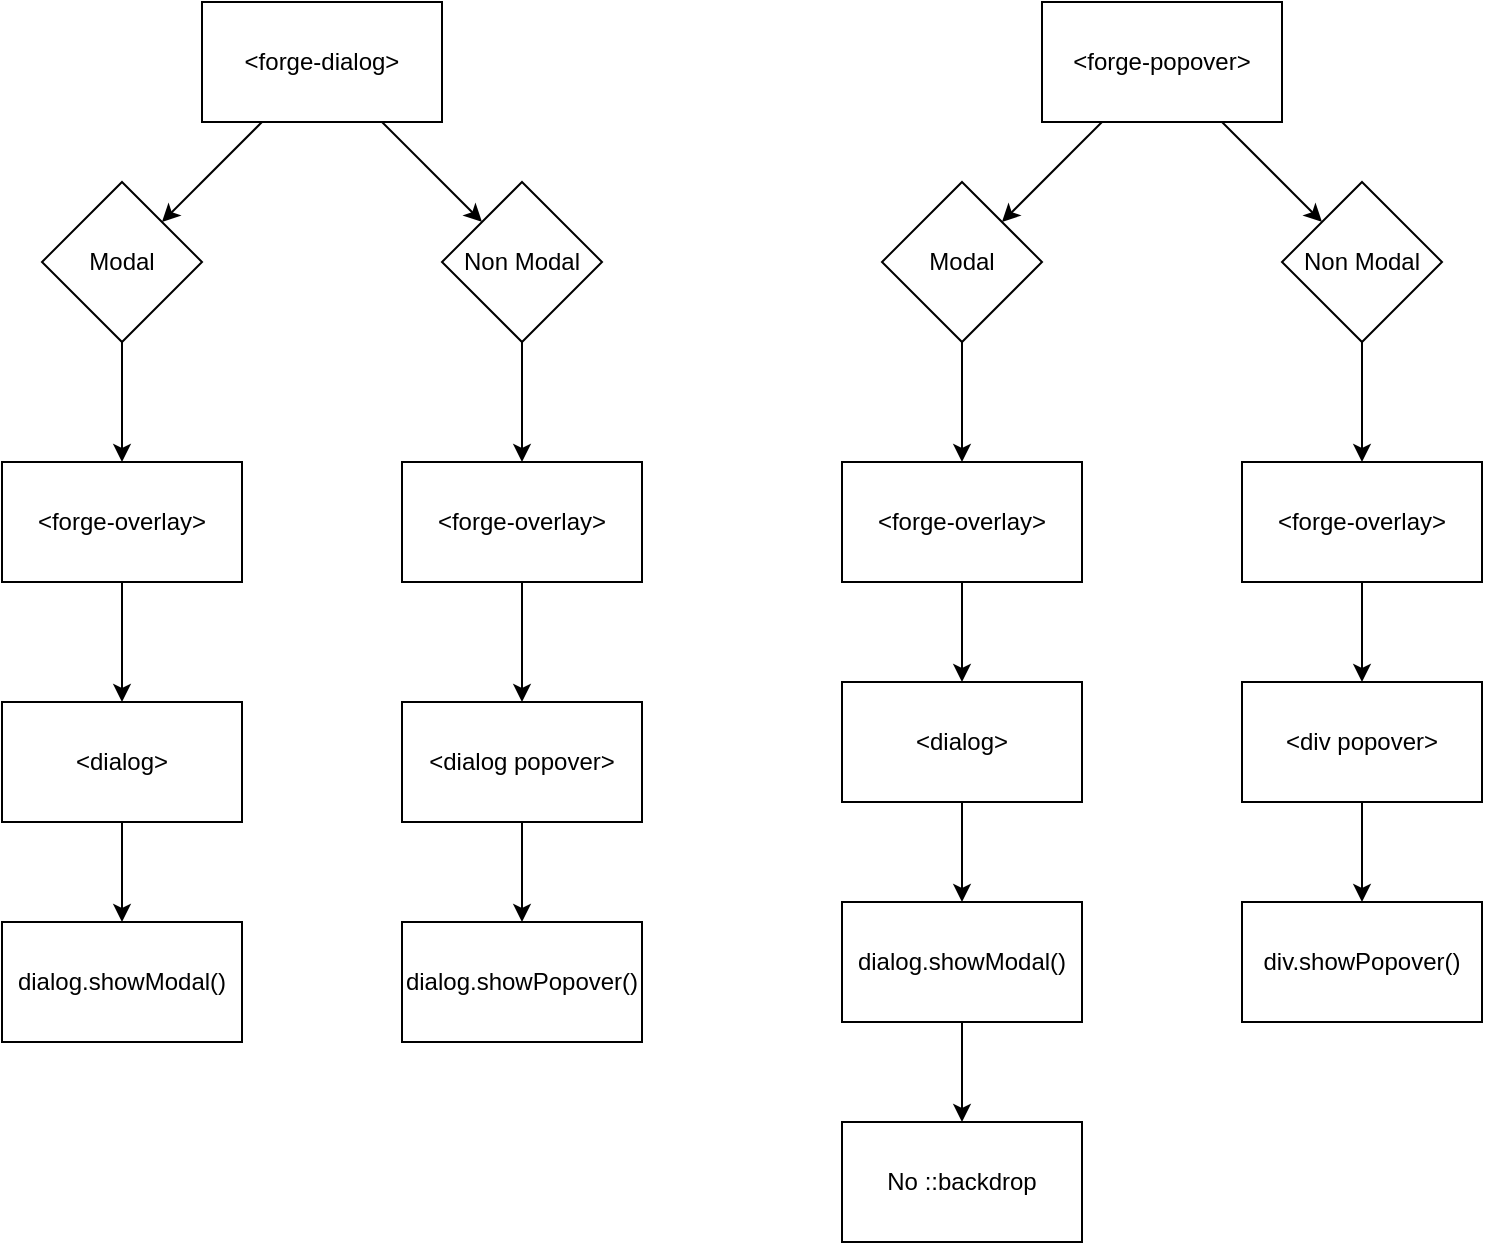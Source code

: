 <mxfile>
    <diagram id="2jjdRS6jbBFcD5P7El2q" name="Page-1">
        <mxGraphModel dx="978" dy="703" grid="1" gridSize="10" guides="1" tooltips="1" connect="1" arrows="1" fold="1" page="1" pageScale="1" pageWidth="850" pageHeight="1100" math="0" shadow="0">
            <root>
                <mxCell id="0"/>
                <mxCell id="1" parent="0"/>
                <mxCell id="34" value="" style="edgeStyle=none;html=1;exitX=0.25;exitY=1;exitDx=0;exitDy=0;" parent="1" source="32" target="33" edge="1">
                    <mxGeometry relative="1" as="geometry"/>
                </mxCell>
                <mxCell id="37" value="" style="edgeStyle=none;html=1;exitX=0.75;exitY=1;exitDx=0;exitDy=0;" parent="1" source="32" target="36" edge="1">
                    <mxGeometry relative="1" as="geometry"/>
                </mxCell>
                <mxCell id="32" value="&amp;lt;forge-popover&amp;gt;" style="rounded=0;whiteSpace=wrap;html=1;" parent="1" vertex="1">
                    <mxGeometry x="580" y="20" width="120" height="60" as="geometry"/>
                </mxCell>
                <mxCell id="47" style="edgeStyle=none;html=1;exitX=0.5;exitY=1;exitDx=0;exitDy=0;entryX=0.5;entryY=0;entryDx=0;entryDy=0;" parent="1" source="33" target="45" edge="1">
                    <mxGeometry relative="1" as="geometry"/>
                </mxCell>
                <mxCell id="33" value="Modal" style="rhombus;whiteSpace=wrap;html=1;rounded=0;" parent="1" vertex="1">
                    <mxGeometry x="500" y="110" width="80" height="80" as="geometry"/>
                </mxCell>
                <mxCell id="66" style="edgeStyle=none;html=1;exitX=0.5;exitY=1;exitDx=0;exitDy=0;entryX=0.5;entryY=0;entryDx=0;entryDy=0;" parent="1" source="36" target="65" edge="1">
                    <mxGeometry relative="1" as="geometry"/>
                </mxCell>
                <mxCell id="36" value="Non Modal" style="rhombus;whiteSpace=wrap;html=1;rounded=0;" parent="1" vertex="1">
                    <mxGeometry x="700" y="110" width="80" height="80" as="geometry"/>
                </mxCell>
                <mxCell id="44" value="" style="edgeStyle=none;html=1;" parent="1" source="38" target="43" edge="1">
                    <mxGeometry relative="1" as="geometry"/>
                </mxCell>
                <mxCell id="38" value="&amp;lt;dialog&amp;gt;" style="whiteSpace=wrap;html=1;rounded=0;" parent="1" vertex="1">
                    <mxGeometry x="480" y="360" width="120" height="60" as="geometry"/>
                </mxCell>
                <mxCell id="73" value="" style="edgeStyle=none;html=1;" parent="1" source="41" target="72" edge="1">
                    <mxGeometry relative="1" as="geometry"/>
                </mxCell>
                <mxCell id="41" value="&amp;lt;div popover&amp;gt;" style="whiteSpace=wrap;html=1;rounded=0;" parent="1" vertex="1">
                    <mxGeometry x="680" y="360" width="120" height="60" as="geometry"/>
                </mxCell>
                <mxCell id="71" value="" style="edgeStyle=none;html=1;" parent="1" source="43" target="70" edge="1">
                    <mxGeometry relative="1" as="geometry"/>
                </mxCell>
                <mxCell id="43" value="dialog.showModal()" style="whiteSpace=wrap;html=1;rounded=0;" parent="1" vertex="1">
                    <mxGeometry x="480" y="470" width="120" height="60" as="geometry"/>
                </mxCell>
                <mxCell id="48" style="edgeStyle=none;html=1;exitX=0.5;exitY=1;exitDx=0;exitDy=0;entryX=0.5;entryY=0;entryDx=0;entryDy=0;" parent="1" source="45" target="38" edge="1">
                    <mxGeometry relative="1" as="geometry"/>
                </mxCell>
                <mxCell id="45" value="&amp;lt;forge-overlay&amp;gt;" style="whiteSpace=wrap;html=1;rounded=0;" parent="1" vertex="1">
                    <mxGeometry x="480" y="250" width="120" height="60" as="geometry"/>
                </mxCell>
                <mxCell id="49" value="&amp;lt;forge-dialog&amp;gt;" style="rounded=0;whiteSpace=wrap;html=1;" parent="1" vertex="1">
                    <mxGeometry x="160" y="20" width="120" height="60" as="geometry"/>
                </mxCell>
                <mxCell id="50" value="" style="edgeStyle=none;html=1;exitX=0.25;exitY=1;exitDx=0;exitDy=0;" parent="1" source="49" target="52" edge="1">
                    <mxGeometry relative="1" as="geometry">
                        <mxPoint x="190" y="110" as="sourcePoint"/>
                    </mxGeometry>
                </mxCell>
                <mxCell id="51" value="" style="edgeStyle=none;html=1;exitX=0.75;exitY=1;exitDx=0;exitDy=0;" parent="1" source="49" target="53" edge="1">
                    <mxGeometry relative="1" as="geometry">
                        <mxPoint x="250" y="110" as="sourcePoint"/>
                    </mxGeometry>
                </mxCell>
                <mxCell id="56" style="edgeStyle=none;html=1;exitX=0.5;exitY=1;exitDx=0;exitDy=0;entryX=0.5;entryY=0;entryDx=0;entryDy=0;" parent="1" source="52" target="54" edge="1">
                    <mxGeometry relative="1" as="geometry"/>
                </mxCell>
                <mxCell id="52" value="Modal" style="rhombus;whiteSpace=wrap;html=1;rounded=0;" parent="1" vertex="1">
                    <mxGeometry x="80" y="110" width="80" height="80" as="geometry"/>
                </mxCell>
                <mxCell id="57" style="edgeStyle=none;html=1;exitX=0.5;exitY=1;exitDx=0;exitDy=0;entryX=0.5;entryY=0;entryDx=0;entryDy=0;" parent="1" source="53" target="55" edge="1">
                    <mxGeometry relative="1" as="geometry"/>
                </mxCell>
                <mxCell id="53" value="Non Modal" style="rhombus;whiteSpace=wrap;html=1;rounded=0;" parent="1" vertex="1">
                    <mxGeometry x="280" y="110" width="80" height="80" as="geometry"/>
                </mxCell>
                <mxCell id="61" style="edgeStyle=none;html=1;exitX=0.5;exitY=1;exitDx=0;exitDy=0;entryX=0.5;entryY=0;entryDx=0;entryDy=0;" parent="1" source="54" target="59" edge="1">
                    <mxGeometry relative="1" as="geometry"/>
                </mxCell>
                <mxCell id="54" value="&amp;lt;forge-overlay&amp;gt;" style="whiteSpace=wrap;html=1;rounded=0;" parent="1" vertex="1">
                    <mxGeometry x="60" y="250" width="120" height="60" as="geometry"/>
                </mxCell>
                <mxCell id="64" style="edgeStyle=none;html=1;exitX=0.5;exitY=1;exitDx=0;exitDy=0;entryX=0.5;entryY=0;entryDx=0;entryDy=0;" parent="1" source="55" target="62" edge="1">
                    <mxGeometry relative="1" as="geometry"/>
                </mxCell>
                <mxCell id="55" value="&amp;lt;forge-overlay&amp;gt;" style="whiteSpace=wrap;html=1;rounded=0;" parent="1" vertex="1">
                    <mxGeometry x="260" y="250" width="120" height="60" as="geometry"/>
                </mxCell>
                <mxCell id="58" value="" style="edgeStyle=none;html=1;" parent="1" source="59" target="60" edge="1">
                    <mxGeometry relative="1" as="geometry"/>
                </mxCell>
                <mxCell id="59" value="&amp;lt;dialog&amp;gt;" style="whiteSpace=wrap;html=1;rounded=0;" parent="1" vertex="1">
                    <mxGeometry x="60" y="370" width="120" height="60" as="geometry"/>
                </mxCell>
                <mxCell id="60" value="dialog.showModal()" style="whiteSpace=wrap;html=1;rounded=0;" parent="1" vertex="1">
                    <mxGeometry x="60" y="480" width="120" height="60" as="geometry"/>
                </mxCell>
                <mxCell id="69" value="" style="edgeStyle=none;html=1;" parent="1" source="62" target="68" edge="1">
                    <mxGeometry relative="1" as="geometry"/>
                </mxCell>
                <mxCell id="62" value="&amp;lt;dialog popover&amp;gt;" style="whiteSpace=wrap;html=1;rounded=0;" parent="1" vertex="1">
                    <mxGeometry x="260" y="370" width="120" height="60" as="geometry"/>
                </mxCell>
                <mxCell id="67" style="edgeStyle=none;html=1;exitX=0.5;exitY=1;exitDx=0;exitDy=0;entryX=0.5;entryY=0;entryDx=0;entryDy=0;" parent="1" source="65" target="41" edge="1">
                    <mxGeometry relative="1" as="geometry"/>
                </mxCell>
                <mxCell id="65" value="&amp;lt;forge-overlay&amp;gt;" style="whiteSpace=wrap;html=1;rounded=0;" parent="1" vertex="1">
                    <mxGeometry x="680" y="250" width="120" height="60" as="geometry"/>
                </mxCell>
                <mxCell id="68" value="dialog.showPopover()" style="whiteSpace=wrap;html=1;rounded=0;" parent="1" vertex="1">
                    <mxGeometry x="260" y="480" width="120" height="60" as="geometry"/>
                </mxCell>
                <mxCell id="70" value="No ::backdrop" style="whiteSpace=wrap;html=1;rounded=0;" parent="1" vertex="1">
                    <mxGeometry x="480" y="580" width="120" height="60" as="geometry"/>
                </mxCell>
                <mxCell id="72" value="div.showPopover()" style="whiteSpace=wrap;html=1;rounded=0;" parent="1" vertex="1">
                    <mxGeometry x="680" y="470" width="120" height="60" as="geometry"/>
                </mxCell>
            </root>
        </mxGraphModel>
    </diagram>
</mxfile>